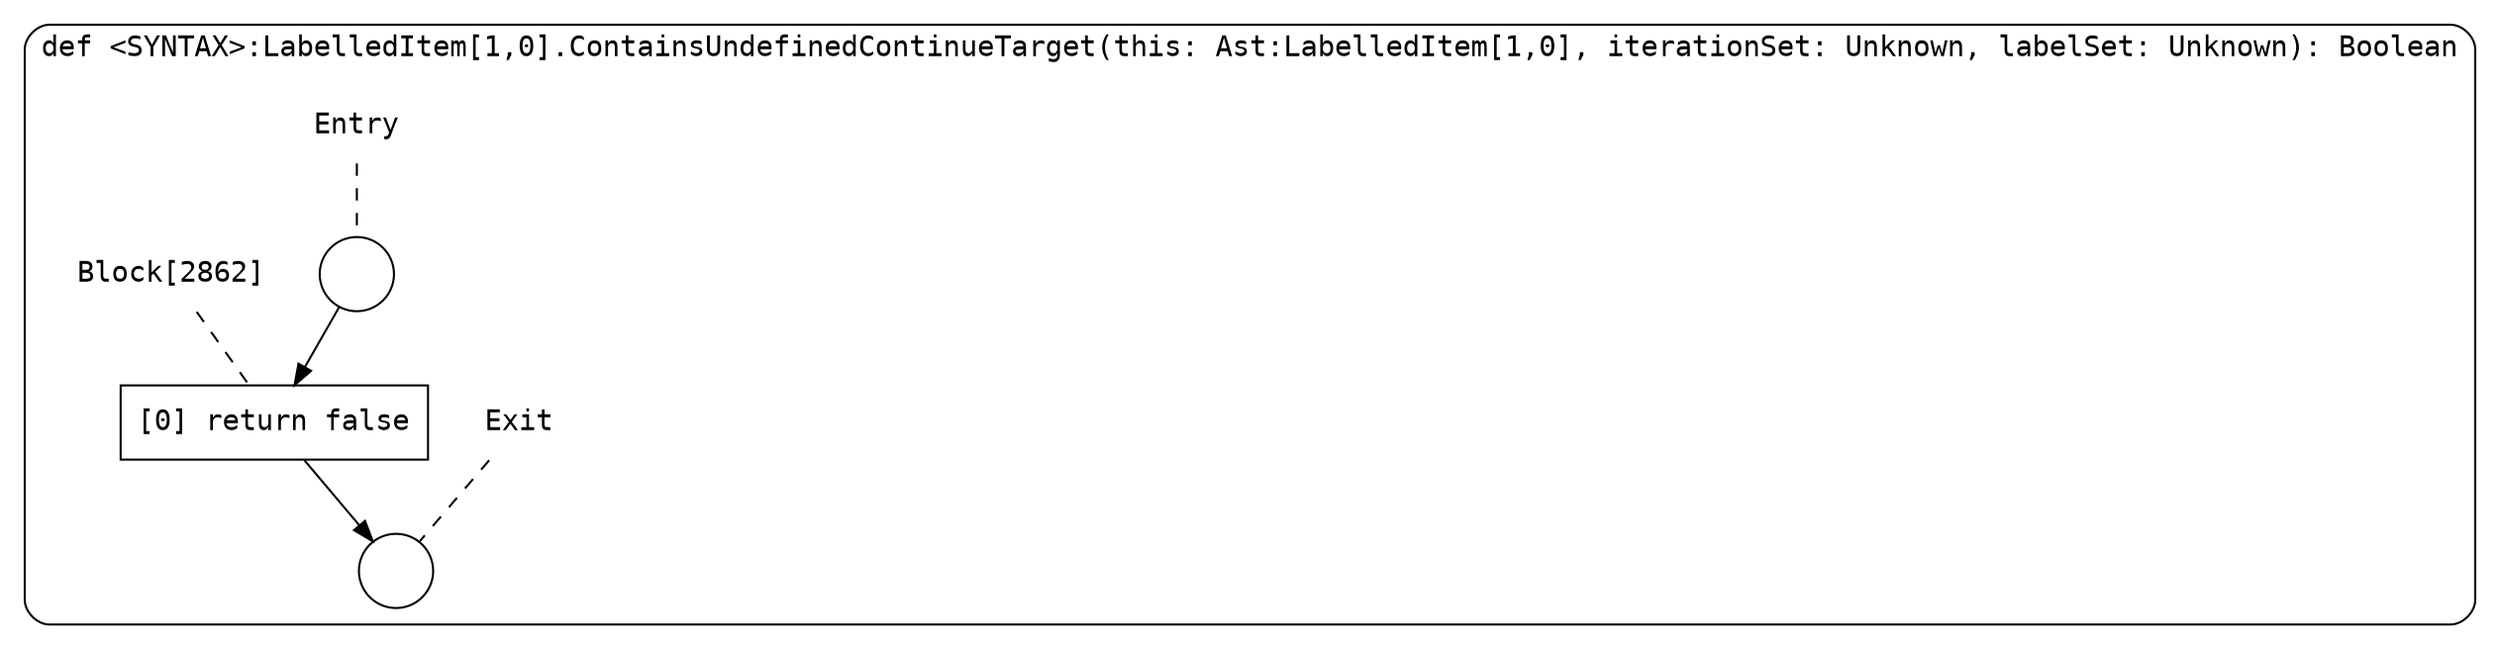 digraph {
  graph [fontname = "Consolas"]
  node [fontname = "Consolas"]
  edge [fontname = "Consolas"]
  subgraph cluster660 {
    label = "def <SYNTAX>:LabelledItem[1,0].ContainsUndefinedContinueTarget(this: Ast:LabelledItem[1,0], iterationSet: Unknown, labelSet: Unknown): Boolean"
    style = rounded
    cluster660_entry_name [shape=none, label=<<font color="black">Entry</font>>]
    cluster660_entry_name -> cluster660_entry [arrowhead=none, color="black", style=dashed]
    cluster660_entry [shape=circle label=" " color="black" fillcolor="white" style=filled]
    cluster660_entry -> node2862 [color="black"]
    cluster660_exit_name [shape=none, label=<<font color="black">Exit</font>>]
    cluster660_exit_name -> cluster660_exit [arrowhead=none, color="black", style=dashed]
    cluster660_exit [shape=circle label=" " color="black" fillcolor="white" style=filled]
    node2862_name [shape=none, label=<<font color="black">Block[2862]</font>>]
    node2862_name -> node2862 [arrowhead=none, color="black", style=dashed]
    node2862 [shape=box, label=<<font color="black">[0] return false<BR ALIGN="LEFT"/></font>> color="black" fillcolor="white", style=filled]
    node2862 -> cluster660_exit [color="black"]
  }
}